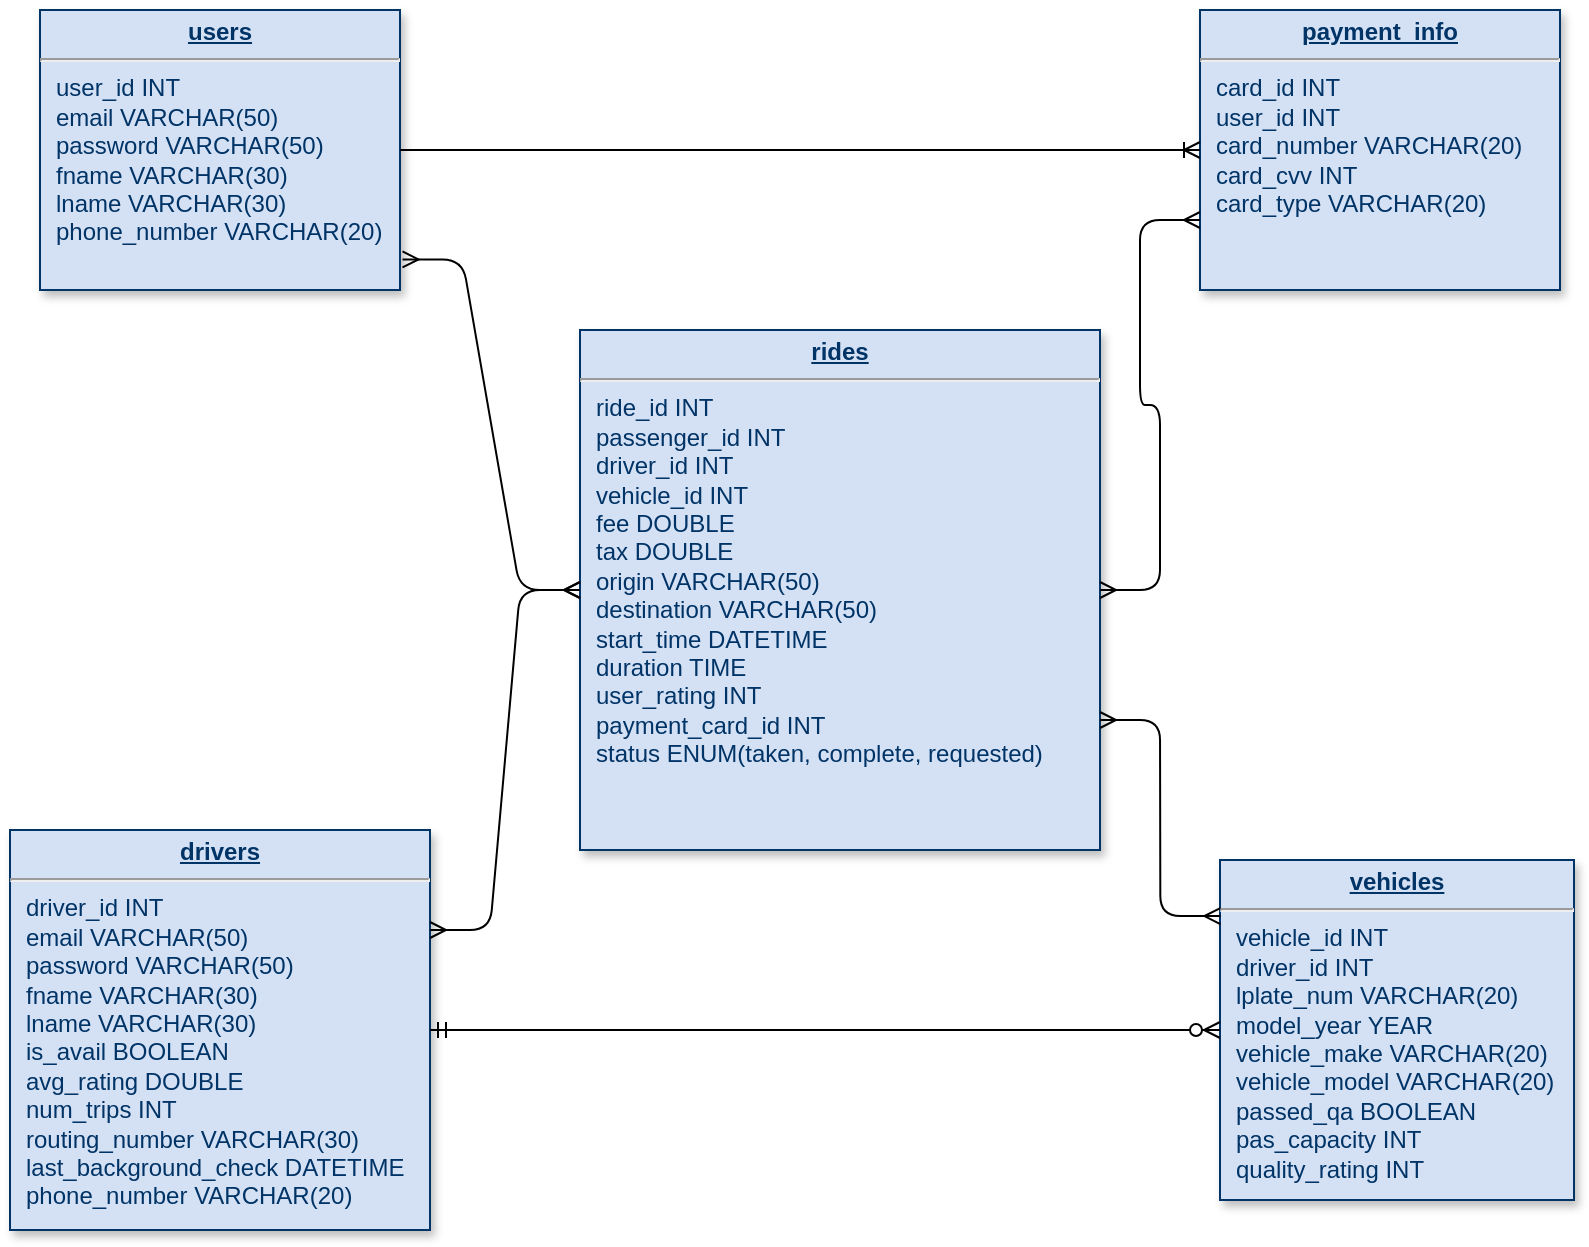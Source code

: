 <mxfile version="14.6.6" type="device"><diagram name="Page-1" id="efa7a0a1-bf9b-a30e-e6df-94a7791c09e9"><mxGraphModel dx="1008" dy="523" grid="1" gridSize="10" guides="1" tooltips="1" connect="1" arrows="1" fold="1" page="1" pageScale="1" pageWidth="826" pageHeight="1169" background="#ffffff" math="0" shadow="0"><root><mxCell id="0"/><mxCell id="1" parent="0"/><mxCell id="25" value="&lt;p style=&quot;margin: 0px ; margin-top: 4px ; text-align: center ; text-decoration: underline&quot;&gt;&lt;b&gt;drivers&lt;/b&gt;&lt;/p&gt;&lt;hr&gt;&lt;p style=&quot;margin: 0px ; margin-left: 8px&quot;&gt;driver_id INT&lt;/p&gt;&lt;p style=&quot;margin: 0px 0px 0px 8px&quot;&gt;email VARCHAR(50)&lt;/p&gt;&lt;p style=&quot;margin: 0px 0px 0px 8px&quot;&gt;password VARCHAR(50)&lt;/p&gt;&lt;p style=&quot;margin: 0px ; margin-left: 8px&quot;&gt;fname VARCHAR(30)&amp;nbsp;&lt;/p&gt;&lt;p style=&quot;margin: 0px ; margin-left: 8px&quot;&gt;lname VARCHAR(30)&amp;nbsp;&lt;/p&gt;&lt;p style=&quot;margin: 0px ; margin-left: 8px&quot;&gt;is_avail BOOLEAN&amp;nbsp;&lt;/p&gt;&lt;p style=&quot;margin: 0px ; margin-left: 8px&quot;&gt;avg_rating DOUBLE&lt;/p&gt;&lt;p style=&quot;margin: 0px ; margin-left: 8px&quot;&gt;num_trips INT&lt;/p&gt;&lt;p style=&quot;margin: 0px ; margin-left: 8px&quot;&gt;routing_number VARCHAR(30)&lt;/p&gt;&lt;p style=&quot;margin: 0px ; margin-left: 8px&quot;&gt;last_background_check DATETIME&lt;/p&gt;&lt;p style=&quot;margin: 0px ; margin-left: 8px&quot;&gt;phone_number VARCHAR(20)&lt;br&gt;&lt;/p&gt;&lt;p style=&quot;margin: 0px ; margin-left: 8px&quot;&gt;&lt;br&gt;&lt;/p&gt;&lt;p style=&quot;margin: 0px ; margin-left: 8px&quot;&gt;&lt;br&gt;&lt;/p&gt;&lt;p style=&quot;margin: 0px ; margin-left: 8px&quot;&gt;&lt;br&gt;&lt;/p&gt;&lt;p style=&quot;margin: 0px ; margin-left: 8px&quot;&gt;&lt;br&gt;&lt;/p&gt;&lt;p style=&quot;margin: 0px ; margin-left: 8px&quot;&gt;&lt;br&gt;&lt;/p&gt;" style="verticalAlign=top;align=left;overflow=fill;fontSize=12;fontFamily=Helvetica;html=1;strokeColor=#003366;shadow=1;fillColor=#D4E1F5;fontColor=#003366" parent="1" vertex="1"><mxGeometry x="25" y="810" width="210" height="200" as="geometry"/></mxCell><mxCell id="QPZCTTtgW2fT7-pM6zAr-115" value="&lt;p style=&quot;margin: 0px ; margin-top: 4px ; text-align: center ; text-decoration: underline&quot;&gt;&lt;b&gt;users&lt;/b&gt;&lt;/p&gt;&lt;hr&gt;&lt;p style=&quot;margin: 0px ; margin-left: 8px&quot;&gt;user_id INT&lt;/p&gt;&lt;p style=&quot;margin: 0px ; margin-left: 8px&quot;&gt;email VARCHAR(50)&lt;/p&gt;&lt;p style=&quot;margin: 0px ; margin-left: 8px&quot;&gt;password VARCHAR(50)&lt;/p&gt;&lt;p style=&quot;margin: 0px 0px 0px 8px&quot;&gt;fname VARCHAR(30)&amp;nbsp;&lt;/p&gt;&lt;p style=&quot;margin: 0px 0px 0px 8px&quot;&gt;lname VARCHAR(30)&lt;/p&gt;&lt;p style=&quot;margin: 0px 0px 0px 8px&quot;&gt;phone_number VARCHAR(20)&amp;nbsp;&lt;/p&gt;&lt;p style=&quot;margin: 0px 0px 0px 8px&quot;&gt;&lt;br&gt;&lt;/p&gt;&lt;p style=&quot;margin: 0px 0px 0px 8px&quot;&gt;&lt;br&gt;&lt;/p&gt;&lt;p style=&quot;margin: 0px 0px 0px 8px&quot;&gt;&lt;br&gt;&lt;/p&gt;" style="verticalAlign=top;align=left;overflow=fill;fontSize=12;fontFamily=Helvetica;html=1;strokeColor=#003366;shadow=1;fillColor=#D4E1F5;fontColor=#003366" parent="1" vertex="1"><mxGeometry x="40" y="400" width="180" height="140" as="geometry"/></mxCell><mxCell id="QPZCTTtgW2fT7-pM6zAr-116" value="&lt;p style=&quot;margin: 0px ; margin-top: 4px ; text-align: center ; text-decoration: underline&quot;&gt;&lt;b&gt;vehicles&lt;/b&gt;&lt;/p&gt;&lt;hr&gt;&lt;p style=&quot;margin: 0px ; margin-left: 8px&quot;&gt;&lt;span style=&quot;font-size: 12px&quot;&gt;vehicle_id INT&lt;/span&gt;&lt;/p&gt;&lt;p style=&quot;margin: 0px ; margin-left: 8px&quot;&gt;&lt;span style=&quot;font-size: 12px&quot;&gt;driver_id INT&lt;/span&gt;&lt;/p&gt;&lt;p style=&quot;margin: 0px ; margin-left: 8px&quot;&gt;&lt;span style=&quot;font-size: 12px&quot;&gt;lplate_num VARCHAR(20)&lt;/span&gt;&lt;/p&gt;&lt;p style=&quot;margin: 0px ; margin-left: 8px&quot;&gt;&lt;span style=&quot;font-size: 12px&quot;&gt;model_year YEAR&lt;/span&gt;&lt;/p&gt;&lt;p style=&quot;margin: 0px ; margin-left: 8px&quot;&gt;&lt;span style=&quot;font-size: 12px&quot;&gt;vehicle_make VARCHAR(20)&lt;/span&gt;&lt;/p&gt;&lt;p style=&quot;margin: 0px ; margin-left: 8px&quot;&gt;&lt;span&gt;vehicle_model VARCHAR(20)&lt;/span&gt;&lt;br&gt;&lt;/p&gt;&lt;p style=&quot;margin: 0px ; margin-left: 8px&quot;&gt;passed_qa BOOLEAN&lt;/p&gt;&lt;p style=&quot;margin: 0px ; margin-left: 8px&quot;&gt;pas_capacity INT&lt;/p&gt;&lt;p style=&quot;margin: 0px ; margin-left: 8px&quot;&gt;quality_rating INT&lt;/p&gt;&lt;p style=&quot;margin: 0px 0px 0px 8px&quot;&gt;&lt;br&gt;&lt;/p&gt;" style="verticalAlign=top;align=left;overflow=fill;fontSize=12;fontFamily=Helvetica;html=1;strokeColor=#003366;shadow=1;fillColor=#D4E1F5;fontColor=#003366" parent="1" vertex="1"><mxGeometry x="630" y="825" width="177" height="170" as="geometry"/></mxCell><mxCell id="QPZCTTtgW2fT7-pM6zAr-117" value="&lt;p style=&quot;margin: 0px ; margin-top: 4px ; text-align: center ; text-decoration: underline&quot;&gt;&lt;b&gt;rides&lt;/b&gt;&lt;/p&gt;&lt;hr&gt;&lt;p style=&quot;margin: 0px ; margin-left: 8px&quot;&gt;ride_id INT&lt;/p&gt;&lt;p style=&quot;margin: 0px ; margin-left: 8px&quot;&gt;passenger_id INT&lt;/p&gt;&lt;p style=&quot;margin: 0px ; margin-left: 8px&quot;&gt;driver_id INT&lt;/p&gt;&lt;p style=&quot;margin: 0px ; margin-left: 8px&quot;&gt;vehicle_id INT&lt;/p&gt;&lt;p style=&quot;margin: 0px ; margin-left: 8px&quot;&gt;fee DOUBLE&lt;/p&gt;&lt;p style=&quot;margin: 0px ; margin-left: 8px&quot;&gt;tax DOUBLE&lt;/p&gt;&lt;p style=&quot;margin: 0px ; margin-left: 8px&quot;&gt;origin VARCHAR(50)&lt;/p&gt;&lt;p style=&quot;margin: 0px ; margin-left: 8px&quot;&gt;destination VARCHAR(50)&lt;/p&gt;&lt;p style=&quot;margin: 0px ; margin-left: 8px&quot;&gt;start_time DATETIME&lt;/p&gt;&lt;p style=&quot;margin: 0px ; margin-left: 8px&quot;&gt;duration TIME&lt;/p&gt;&lt;p style=&quot;margin: 0px ; margin-left: 8px&quot;&gt;user_rating INT&lt;/p&gt;&lt;p style=&quot;margin: 0px ; margin-left: 8px&quot;&gt;payment_card_id INT&lt;/p&gt;&lt;p style=&quot;margin: 0px ; margin-left: 8px&quot;&gt;status ENUM(taken, complete, requested)&lt;/p&gt;&lt;p style=&quot;margin: 0px 0px 0px 8px&quot;&gt;&lt;br&gt;&lt;/p&gt;&lt;p style=&quot;margin: 0px 0px 0px 8px&quot;&gt;&lt;br&gt;&lt;/p&gt;" style="verticalAlign=top;align=left;overflow=fill;fontSize=12;fontFamily=Helvetica;html=1;strokeColor=#003366;shadow=1;fillColor=#D4E1F5;fontColor=#003366" parent="1" vertex="1"><mxGeometry x="310" y="560" width="260" height="260" as="geometry"/></mxCell><mxCell id="QPZCTTtgW2fT7-pM6zAr-119" value="&lt;p style=&quot;margin: 0px ; margin-top: 4px ; text-align: center ; text-decoration: underline&quot;&gt;&lt;b&gt;payment_info&lt;/b&gt;&lt;/p&gt;&lt;hr&gt;&lt;p style=&quot;margin: 0px ; margin-left: 8px&quot;&gt;card_id INT&lt;/p&gt;&lt;p style=&quot;margin: 0px ; margin-left: 8px&quot;&gt;user_id INT&lt;/p&gt;&lt;p style=&quot;margin: 0px ; margin-left: 8px&quot;&gt;&lt;span style=&quot;color: rgba(0 , 0 , 0 , 0) ; font-family: monospace ; font-size: 0px&quot;&gt;%3CmxGraphModel%3E%3Croot%3E%3CmxCell%20id%3D%220%22%2F%3E%3CmxCell%20id%3D%221%22%20parent%3D%220%22%2F%3E%3CmxCell%20id%3D%222%22%20value%3D%22%26lt%3Bp%20style%3D%26quot%3Bmargin%3A%200px%20%3B%20margin-top%3A%204px%20%3B%20text-align%3A%20center%20%3B%20text-decoration%3A%20underline%26quot%3B%26gt%3B%26lt%3Bb%26gt%3Busers%26lt%3B%2Fb%26gt%3B%26lt%3B%2Fp%26gt%3B%26lt%3Bhr%26gt%3B%26lt%3Bp%20style%3D%26quot%3Bmargin%3A%200px%20%3B%20margin-left%3A%208px%26quot%3B%26gt%3Buser_id%20INT%26lt%3B%2Fp%26gt%3B%26lt%3Bp%20style%3D%26quot%3Bmargin%3A%200px%200px%200px%208px%26quot%3B%26gt%3Bfname%20VARCHAR(30)%26amp%3Bnbsp%3B%26lt%3B%2Fp%26gt%3B%26lt%3Bp%20style%3D%26quot%3Bmargin%3A%200px%200px%200px%208px%26quot%3B%26gt%3Blname%20VARCHAR(30)%26amp%3Bnbsp%3B%26lt%3B%2Fp%26gt%3B%26lt%3Bp%20style%3D%26quot%3Bmargin%3A%200px%200px%200px%208px%26quot%3B%26gt%3Bdob%20DATE%26lt%3B%2Fp%26gt%3B%26lt%3Bp%20style%3D%26quot%3Bmargin%3A%200px%200px%200px%208px%26quot%3B%26gt%3Bcard_number%20VARCHAR(16)%26lt%3B%2Fp%26gt%3B%26lt%3Bp%20style%3D%26quot%3Bmargin%3A%200px%200px%200px%208px%26quot%3B%26gt%3Bcard_cvv%20INT%26lt%3B%2Fp%26gt%3B%26lt%3Bp%20style%3D%26quot%3Bmargin%3A%200px%200px%200px%208px%26quot%3B%26gt%3Bcard_type%20VARCHAR(20)%26lt%3B%2Fp%26gt%3B%26lt%3Bp%20style%3D%26quot%3Bmargin%3A%200px%200px%200px%208px%26quot%3B%26gt%3B%26lt%3Bbr%26gt%3B%26lt%3B%2Fp%26gt%3B%26lt%3Bp%20style%3D%26quot%3Bmargin%3A%200px%200px%200px%208px%26quot%3B%26gt%3B%26lt%3Bbr%26gt%3B%26lt%3B%2Fp%26gt%3B%26lt%3Bp%20style%3D%26quot%3Bmargin%3A%200px%200px%200px%208px%26quot%3B%26gt%3B%26lt%3Bbr%26gt%3B%26lt%3B%2Fp%26gt%3B%22%20style%3D%22verticalAlign%3Dtop%3Balign%3Dleft%3Boverflow%3Dfill%3BfontSize%3D12%3BfontFamily%3DHelvetica%3Bhtml%3D1%3BstrokeColor%3D%23003366%3Bshadow%3D1%3BfillColor%3D%23D4E1F5%3BfontColor%3D%23003366%22%20vertex%3D%221%22%20parent%3D%221%22%3E%3CmxGeometry%20x%3D%2240%22%20y%3D%22440%22%20width%3D%22180%22%20height%3D%22140%22%20as%3D%22geometry%22%2F%3E%3C%2FmxCell%3E%3C%2Froot%3E%3C%2FmxGraphModel%3E&lt;/span&gt;&lt;span&gt;card_number VARCHAR(20)&lt;/span&gt;&lt;br&gt;&lt;/p&gt;&lt;p style=&quot;margin: 0px 0px 0px 8px&quot;&gt;card_cvv INT&lt;/p&gt;&lt;p style=&quot;margin: 0px 0px 0px 8px&quot;&gt;card_type VARCHAR(20)&lt;/p&gt;&lt;p style=&quot;margin: 0px 0px 0px 8px&quot;&gt;&lt;br&gt;&lt;/p&gt;&lt;p style=&quot;margin: 0px 0px 0px 8px&quot;&gt;&lt;br&gt;&lt;/p&gt;&lt;p style=&quot;margin: 0px 0px 0px 8px&quot;&gt;&lt;br&gt;&lt;/p&gt;" style="verticalAlign=top;align=left;overflow=fill;fontSize=12;fontFamily=Helvetica;html=1;strokeColor=#003366;shadow=1;fillColor=#D4E1F5;fontColor=#003366" parent="1" vertex="1"><mxGeometry x="620" y="400" width="180" height="140" as="geometry"/></mxCell><mxCell id="QPZCTTtgW2fT7-pM6zAr-120" style="edgeStyle=orthogonalEdgeStyle;rounded=0;orthogonalLoop=1;jettySize=auto;html=1;exitX=0.5;exitY=1;exitDx=0;exitDy=0;" parent="1" source="QPZCTTtgW2fT7-pM6zAr-115" target="QPZCTTtgW2fT7-pM6zAr-115" edge="1"><mxGeometry relative="1" as="geometry"/></mxCell><mxCell id="QPZCTTtgW2fT7-pM6zAr-131" value="" style="edgeStyle=entityRelationEdgeStyle;fontSize=12;html=1;endArrow=ERoneToMany;exitX=1;exitY=0.5;exitDx=0;exitDy=0;entryX=0;entryY=0.5;entryDx=0;entryDy=0;" parent="1" source="QPZCTTtgW2fT7-pM6zAr-115" target="QPZCTTtgW2fT7-pM6zAr-119" edge="1"><mxGeometry width="100" height="100" relative="1" as="geometry"><mxPoint x="290" y="476" as="sourcePoint"/><mxPoint x="470" y="390" as="targetPoint"/></mxGeometry></mxCell><mxCell id="QPZCTTtgW2fT7-pM6zAr-132" value="" style="edgeStyle=entityRelationEdgeStyle;fontSize=12;html=1;endArrow=ERmany;startArrow=ERmany;entryX=1.007;entryY=0.891;entryDx=0;entryDy=0;exitX=0;exitY=0.5;exitDx=0;exitDy=0;entryPerimeter=0;" parent="1" source="QPZCTTtgW2fT7-pM6zAr-117" target="QPZCTTtgW2fT7-pM6zAr-115" edge="1"><mxGeometry width="100" height="100" relative="1" as="geometry"><mxPoint x="60" y="700" as="sourcePoint"/><mxPoint x="160" y="600" as="targetPoint"/></mxGeometry></mxCell><mxCell id="QPZCTTtgW2fT7-pM6zAr-133" value="" style="edgeStyle=entityRelationEdgeStyle;fontSize=12;html=1;endArrow=ERmany;startArrow=ERmany;entryX=1.007;entryY=0.891;entryDx=0;entryDy=0;entryPerimeter=0;exitX=1;exitY=0.25;exitDx=0;exitDy=0;" parent="1" source="25" edge="1"><mxGeometry width="100" height="100" relative="1" as="geometry"><mxPoint x="210" y="780" as="sourcePoint"/><mxPoint x="310" y="690" as="targetPoint"/></mxGeometry></mxCell><mxCell id="QPZCTTtgW2fT7-pM6zAr-134" value="" style="edgeStyle=entityRelationEdgeStyle;fontSize=12;html=1;endArrow=ERmany;startArrow=ERmany;entryX=1;entryY=0.75;entryDx=0;entryDy=0;exitX=0.001;exitY=0.165;exitDx=0;exitDy=0;exitPerimeter=0;" parent="1" source="QPZCTTtgW2fT7-pM6zAr-116" target="QPZCTTtgW2fT7-pM6zAr-117" edge="1"><mxGeometry width="100" height="100" relative="1" as="geometry"><mxPoint x="730" y="780" as="sourcePoint"/><mxPoint x="610" y="720" as="targetPoint"/></mxGeometry></mxCell><mxCell id="QPZCTTtgW2fT7-pM6zAr-137" value="" style="edgeStyle=entityRelationEdgeStyle;fontSize=12;html=1;endArrow=ERzeroToMany;startArrow=ERmandOne;entryX=0;entryY=0.5;entryDx=0;entryDy=0;exitX=1;exitY=0.5;exitDx=0;exitDy=0;" parent="1" source="25" target="QPZCTTtgW2fT7-pM6zAr-116" edge="1"><mxGeometry width="100" height="100" relative="1" as="geometry"><mxPoint x="235" y="900" as="sourcePoint"/><mxPoint x="335" y="800" as="targetPoint"/></mxGeometry></mxCell><mxCell id="QPZCTTtgW2fT7-pM6zAr-138" value="" style="edgeStyle=entityRelationEdgeStyle;fontSize=12;html=1;endArrow=ERmany;startArrow=ERmany;entryX=0;entryY=0.75;entryDx=0;entryDy=0;exitX=1;exitY=0.5;exitDx=0;exitDy=0;" parent="1" source="QPZCTTtgW2fT7-pM6zAr-117" target="QPZCTTtgW2fT7-pM6zAr-119" edge="1"><mxGeometry width="100" height="100" relative="1" as="geometry"><mxPoint x="710.177" y="713.05" as="sourcePoint"/><mxPoint x="650" y="610" as="targetPoint"/></mxGeometry></mxCell></root></mxGraphModel></diagram></mxfile>